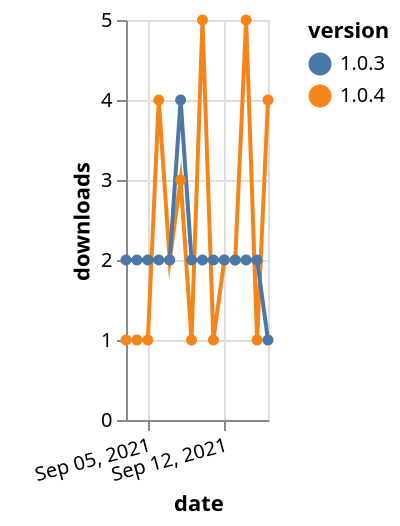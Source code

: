 {"$schema": "https://vega.github.io/schema/vega-lite/v5.json", "description": "A simple bar chart with embedded data.", "data": {"values": [{"date": "2021-09-03", "total": 820, "delta": 1, "version": "1.0.4"}, {"date": "2021-09-04", "total": 821, "delta": 1, "version": "1.0.4"}, {"date": "2021-09-05", "total": 822, "delta": 1, "version": "1.0.4"}, {"date": "2021-09-06", "total": 826, "delta": 4, "version": "1.0.4"}, {"date": "2021-09-07", "total": 828, "delta": 2, "version": "1.0.4"}, {"date": "2021-09-08", "total": 831, "delta": 3, "version": "1.0.4"}, {"date": "2021-09-09", "total": 832, "delta": 1, "version": "1.0.4"}, {"date": "2021-09-10", "total": 837, "delta": 5, "version": "1.0.4"}, {"date": "2021-09-11", "total": 838, "delta": 1, "version": "1.0.4"}, {"date": "2021-09-12", "total": 840, "delta": 2, "version": "1.0.4"}, {"date": "2021-09-13", "total": 842, "delta": 2, "version": "1.0.4"}, {"date": "2021-09-14", "total": 847, "delta": 5, "version": "1.0.4"}, {"date": "2021-09-15", "total": 848, "delta": 1, "version": "1.0.4"}, {"date": "2021-09-16", "total": 852, "delta": 4, "version": "1.0.4"}, {"date": "2021-09-03", "total": 2629, "delta": 2, "version": "1.0.3"}, {"date": "2021-09-04", "total": 2631, "delta": 2, "version": "1.0.3"}, {"date": "2021-09-05", "total": 2633, "delta": 2, "version": "1.0.3"}, {"date": "2021-09-06", "total": 2635, "delta": 2, "version": "1.0.3"}, {"date": "2021-09-07", "total": 2637, "delta": 2, "version": "1.0.3"}, {"date": "2021-09-08", "total": 2641, "delta": 4, "version": "1.0.3"}, {"date": "2021-09-09", "total": 2643, "delta": 2, "version": "1.0.3"}, {"date": "2021-09-10", "total": 2645, "delta": 2, "version": "1.0.3"}, {"date": "2021-09-11", "total": 2647, "delta": 2, "version": "1.0.3"}, {"date": "2021-09-12", "total": 2649, "delta": 2, "version": "1.0.3"}, {"date": "2021-09-13", "total": 2651, "delta": 2, "version": "1.0.3"}, {"date": "2021-09-14", "total": 2653, "delta": 2, "version": "1.0.3"}, {"date": "2021-09-15", "total": 2655, "delta": 2, "version": "1.0.3"}, {"date": "2021-09-16", "total": 2656, "delta": 1, "version": "1.0.3"}]}, "width": "container", "mark": {"type": "line", "point": {"filled": true}}, "encoding": {"x": {"field": "date", "type": "temporal", "timeUnit": "yearmonthdate", "title": "date", "axis": {"labelAngle": -15}}, "y": {"field": "delta", "type": "quantitative", "title": "downloads"}, "color": {"field": "version", "type": "nominal"}, "tooltip": {"field": "delta"}}}